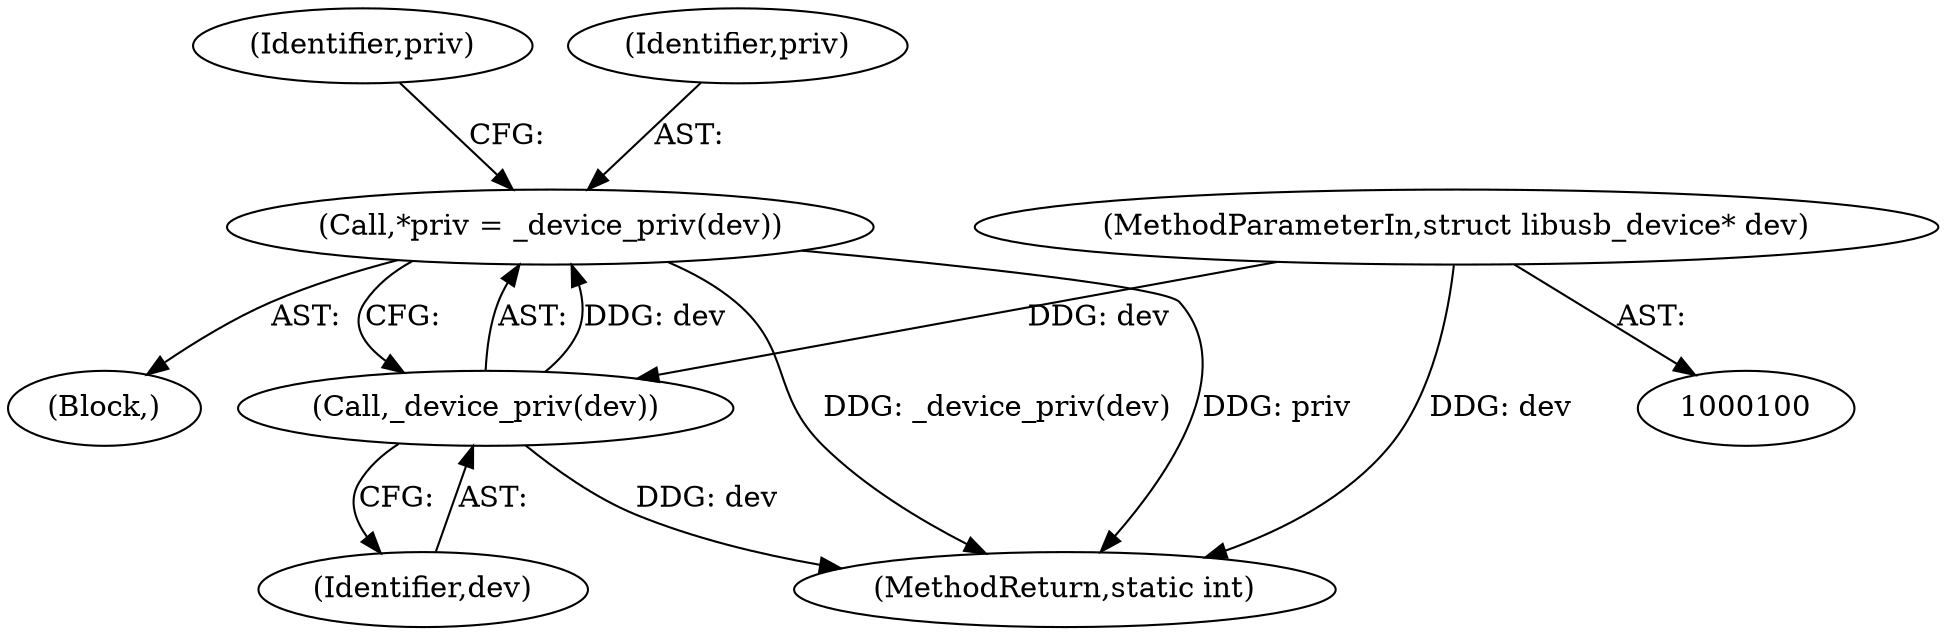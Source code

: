digraph "1_Chrome_ac149a8d4371c0e01e0934fdd57b09e86f96b5b9_27@pointer" {
"1000107" [label="(Call,*priv = _device_priv(dev))"];
"1000109" [label="(Call,_device_priv(dev))"];
"1000102" [label="(MethodParameterIn,struct libusb_device* dev)"];
"1000215" [label="(MethodReturn,static int)"];
"1000104" [label="(Block,)"];
"1000114" [label="(Identifier,priv)"];
"1000107" [label="(Call,*priv = _device_priv(dev))"];
"1000109" [label="(Call,_device_priv(dev))"];
"1000110" [label="(Identifier,dev)"];
"1000102" [label="(MethodParameterIn,struct libusb_device* dev)"];
"1000108" [label="(Identifier,priv)"];
"1000107" -> "1000104"  [label="AST: "];
"1000107" -> "1000109"  [label="CFG: "];
"1000108" -> "1000107"  [label="AST: "];
"1000109" -> "1000107"  [label="AST: "];
"1000114" -> "1000107"  [label="CFG: "];
"1000107" -> "1000215"  [label="DDG: priv"];
"1000107" -> "1000215"  [label="DDG: _device_priv(dev)"];
"1000109" -> "1000107"  [label="DDG: dev"];
"1000109" -> "1000110"  [label="CFG: "];
"1000110" -> "1000109"  [label="AST: "];
"1000109" -> "1000215"  [label="DDG: dev"];
"1000102" -> "1000109"  [label="DDG: dev"];
"1000102" -> "1000100"  [label="AST: "];
"1000102" -> "1000215"  [label="DDG: dev"];
}
